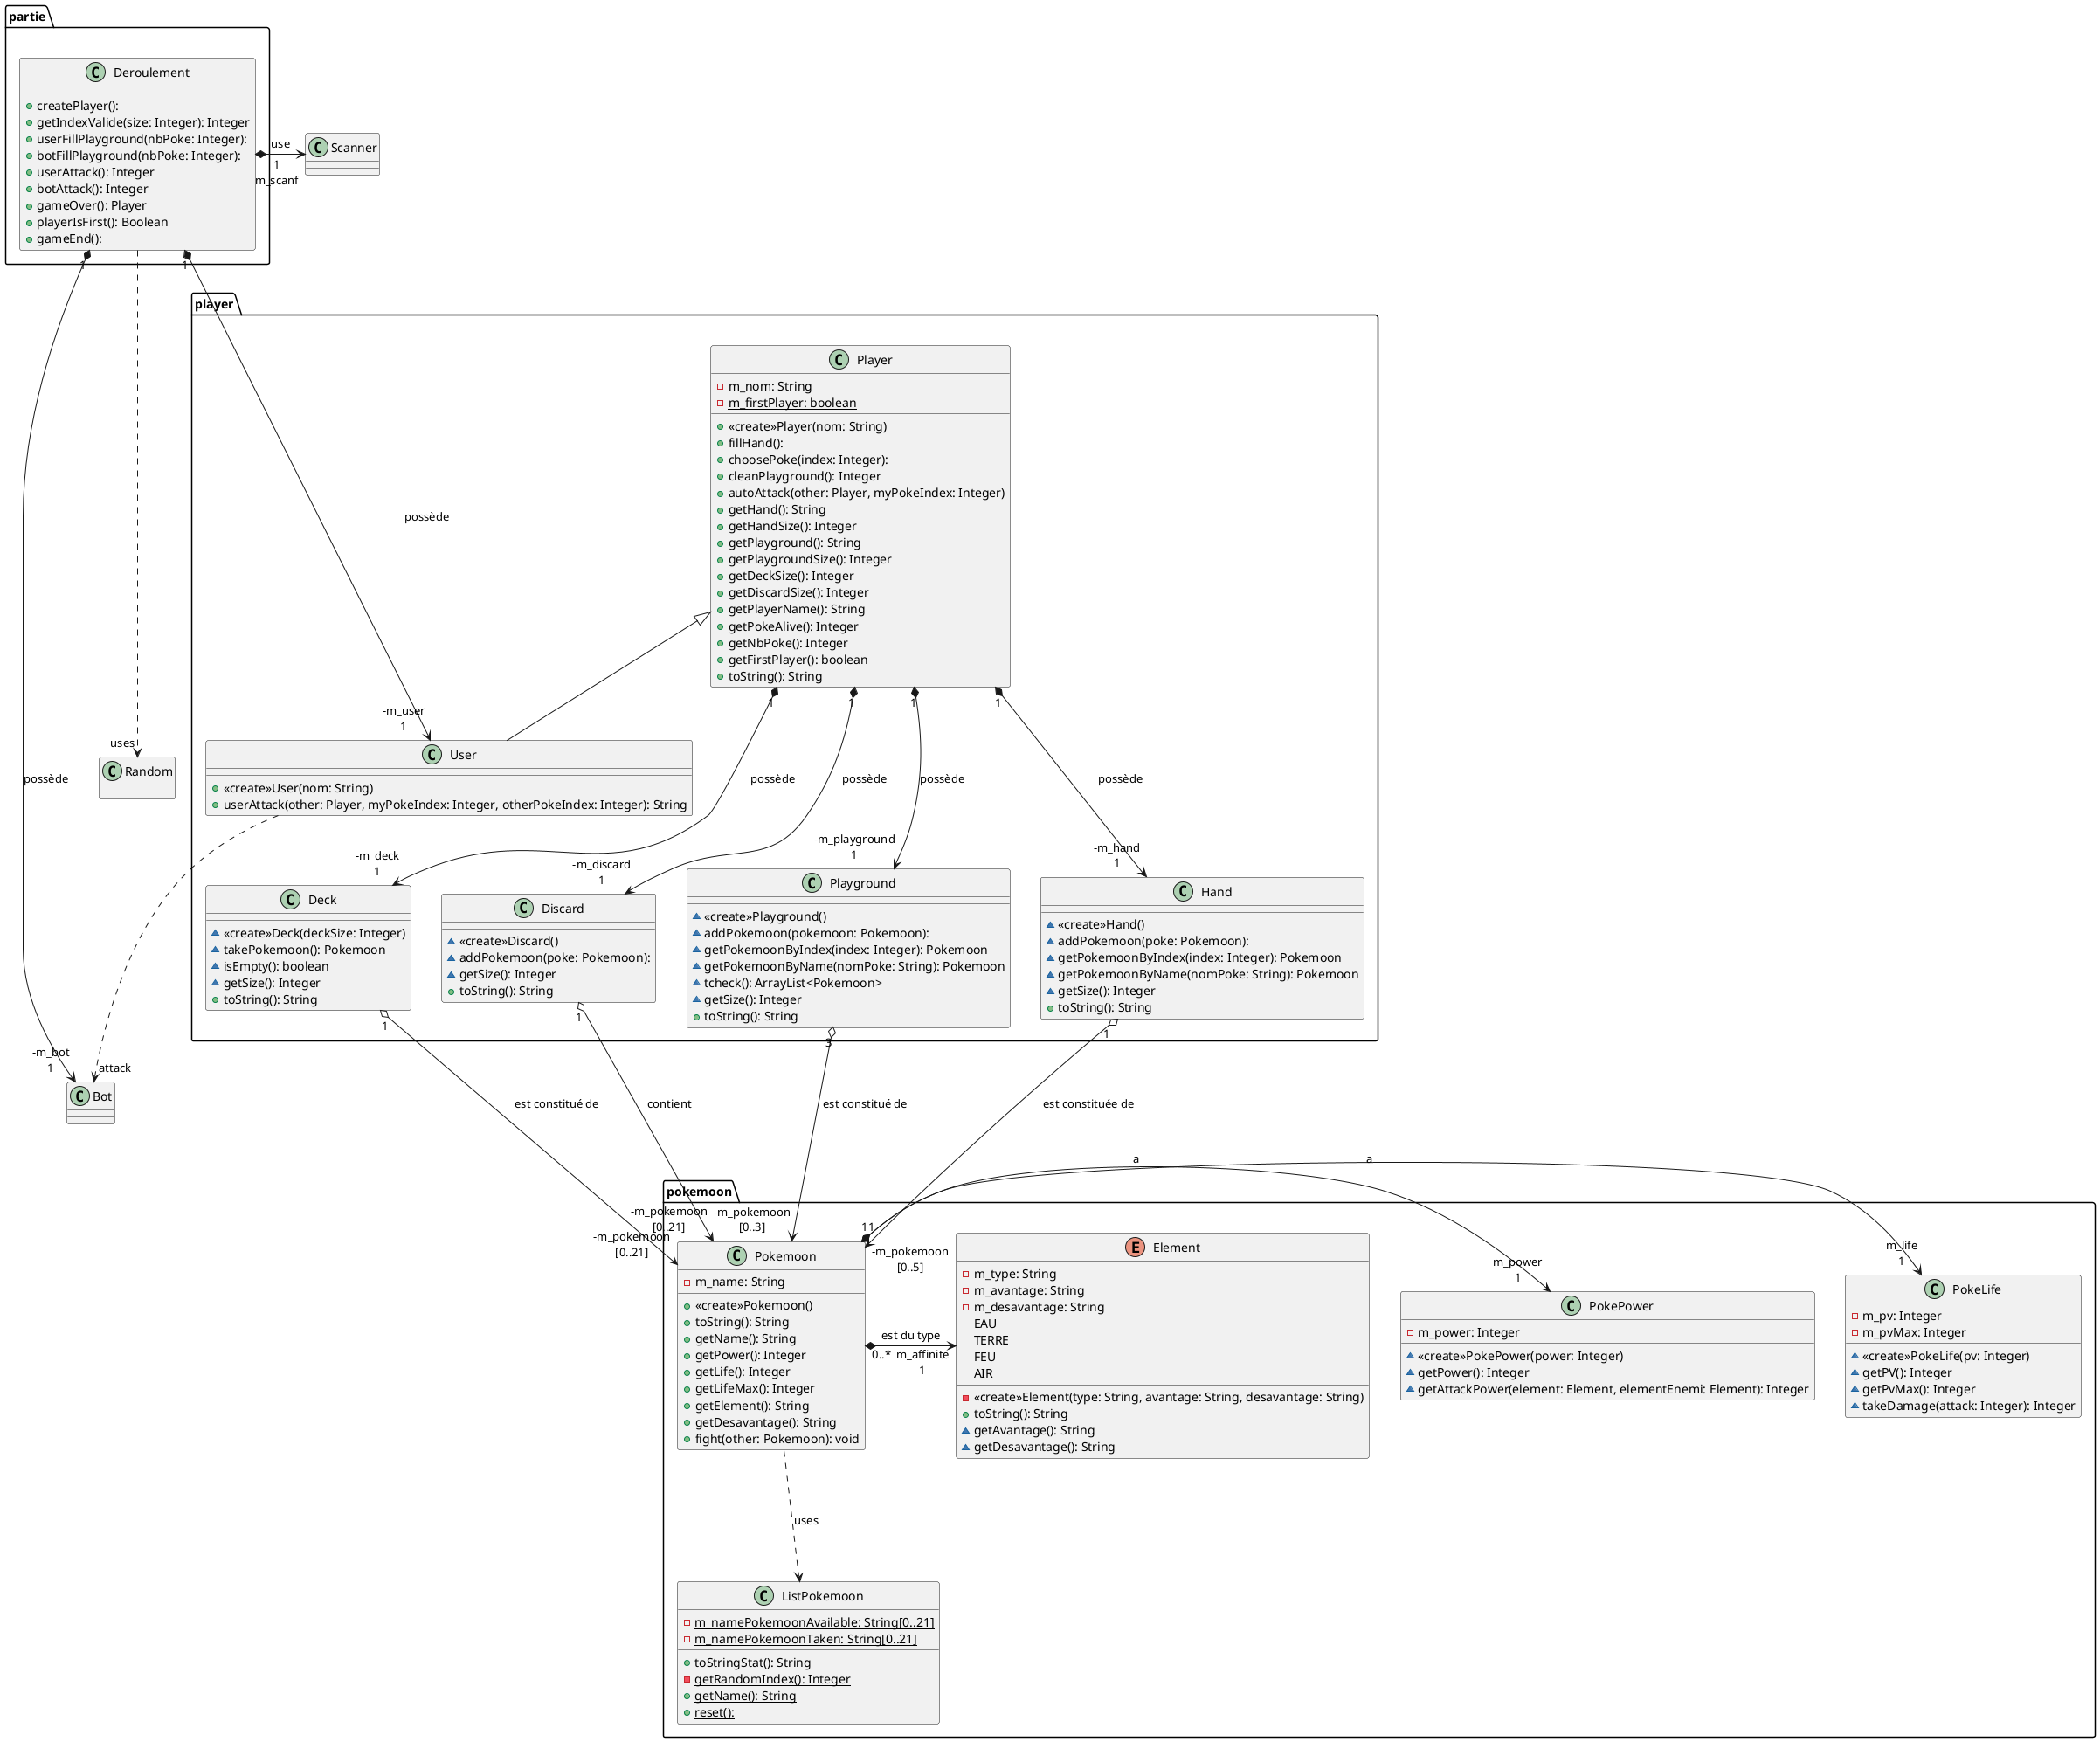 @startuml semaine2

package partie{

    class Deroulement{
        +createPlayer(): 
        +getIndexValide(size: Integer): Integer
        +userFillPlayground(nbPoke: Integer): 
        +botFillPlayground(nbPoke: Integer): 
        +userAttack(): Integer
        +botAttack(): Integer
        +gameOver(): Player
        +playerIsFirst(): Boolean
        +gameEnd(): 
    }
}
package player{

   class Player{
        -m_nom: String
        -{static}m_firstPlayer: boolean
        +«create»Player(nom: String)
       +fillHand():
       +choosePoke(index: Integer):
       +cleanPlayground(): Integer
       +autoAttack(other: Player, myPokeIndex: Integer)
       +getHand(): String
       +getHandSize(): Integer
       +getPlayground(): String
       +getPlaygroundSize(): Integer
       +getDeckSize(): Integer
       +getDiscardSize(): Integer
       +getPlayerName(): String
       +getPokeAlive(): Integer
       +getNbPoke(): Integer
       +getFirstPlayer(): boolean
       +toString(): String
   }

   class User{
        +<<create>>User(nom: String)
        +userAttack(other: Player, myPokeIndex: Integer, otherPokeIndex: Integer): String
   }

   class Playground{
          ~«create»Playground()
          ~addPokemoon(pokemoon: Pokemoon): 
          ~getPokemoonByIndex(index: Integer): Pokemoon
          ~getPokemoonByName(nomPoke: String): Pokemoon
          ~tcheck(): ArrayList<Pokemoon>
          ~getSize(): Integer
          +toString(): String
   }

   class Hand{
       ~«create»Hand()
       ~addPokemoon(poke: Pokemoon): 
       ~getPokemoonByIndex(index: Integer): Pokemoon
       ~getPokemoonByName(nomPoke: String): Pokemoon
       ~getSize(): Integer
       +toString(): String
   }

   class Deck{
       ~«create»Deck(deckSize: Integer)
       ~takePokemoon(): Pokemoon
       ~isEmpty(): boolean
       ~getSize(): Integer
       +toString(): String
   }

   class Discard{
       ~«create»Discard()
       ~addPokemoon(poke: Pokemoon): 
       ~getSize(): Integer
       +toString(): String
   }
}

package pokemoon{
    enum Element{
        -m_type: String
        -m_avantage: String
        -m_desavantage: String
        EAU
        TERRE
        FEU
        AIR
        -«create»Element(type: String, avantage: String, desavantage: String)
        +toString(): String
        ~getAvantage(): String
        ~getDesavantage(): String
    }

    class ListPokemoon{
        -{static}m_namePokemoonAvailable: String[0..21]
        -{static}m_namePokemoonTaken: String[0..21]
        +{static}toStringStat(): String
        -{static}getRandomIndex(): Integer
        +{static}getName(): String
        +{static}reset():
    }

    class PokeLife{
        -m_pv: Integer
        -m_pvMax: Integer
        ~«create»PokeLife(pv: Integer)
        ~getPV(): Integer
        ~getPvMax(): Integer
        ~takeDamage(attack: Integer): Integer
    }

    class PokePower{
        -m_power: Integer
        ~«create»PokePower(power: Integer)
        ~getPower(): Integer
        ~getAttackPower(element: Element, elementEnemi: Element): Integer
    }

    class Pokemoon{
        -m_name: String
        +«create»Pokemoon()
        +toString(): String
        +getName(): String
        +getPower(): Integer
        +getLife(): Integer
        +getLifeMax(): Integer
        +getElement(): String
        +getDesavantage(): String
        +fight(other: Pokemoon): void
    }

    Pokemoon "1" *-> "m_life\n1" PokeLife : a
    Pokemoon "1" *-> "m_power\n1" PokePower : a
    Pokemoon "0..*" *-> "m_affinite\n1" Element : est du type

}
User -up-|> Player
User -[dashed]-->"attack"Bot

Player "1" *---> "-m_deck\n1"Deck : possède
Player "1" *---> "-m_hand\n1" Hand : possède
Player "1" *---> "-m_discard\n1" Discard: possède
Player "1" *---> "-m_playground\n1"Playground : possède

Playground "3" o---> "-m_pokemoon\n[0..3]"Pokemoon : est constitué de

Pokemoon -[dashed]--> ListPokemoon : uses

Hand "1" o--->"-m_pokemoon\n[0..5]" Pokemoon : est constituée de

Deck "1" o---> "-m_pokemoon\n[0..21]"Pokemoon : est constitué de

Discard "1" o--->"-m_pokemoon\n[0..21]"Pokemoon: contient

Deroulement "1" *---> "-m_bot\n1"Bot : possède
Deroulement "1" *---> "-m_user\n1"User : possède
Deroulement -[dashed]-->"uses"Random
Deroulement *-> "1\nm_scanf"Scanner : use

@enduml